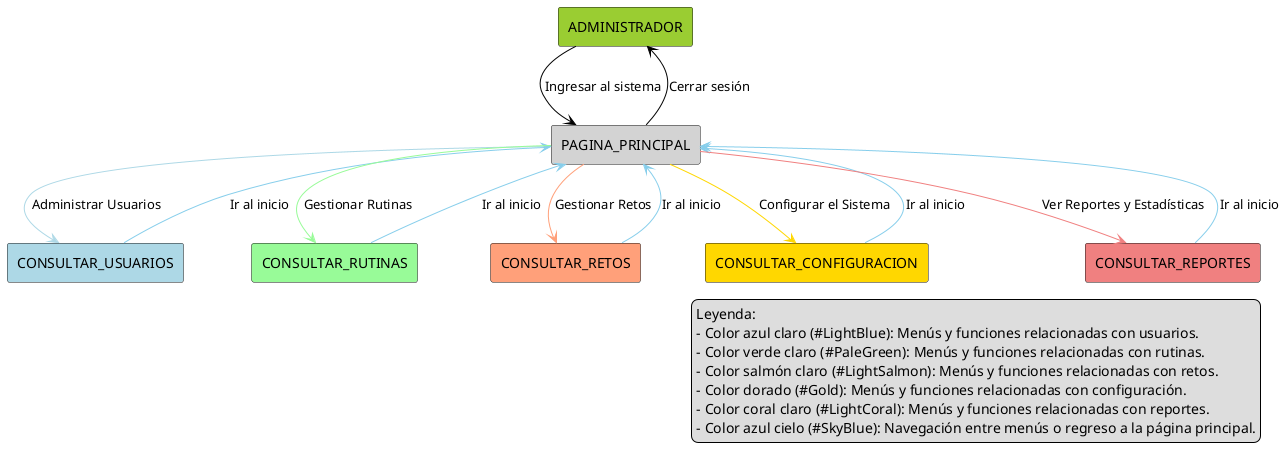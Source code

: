 @startuml
!define RECTANGLE(x) rectangle x

' Colores para categorías
!define COLOR_USUARIOS #LightBlue
!define COLOR_RUTINAS #PaleGreen
!define COLOR_RETOS #LightSalmon
!define COLOR_CONFIGURACION #Gold
!define COLOR_REPORTES #LightCoral
!define COLOR_NAVEGACION #SkyBlue

' Definición de actores y elementos principales
RECTANGLE(ADMINISTRADOR) #YellowGreen
RECTANGLE(PAGINA_PRINCIPAL) #LightGray

' Menús principales
RECTANGLE(CONSULTAR_USUARIOS) #LightBlue
RECTANGLE(CONSULTAR_RUTINAS) #PaleGreen
RECTANGLE(CONSULTAR_RETOS) #LightSalmon
RECTANGLE(CONSULTAR_CONFIGURACION) #Gold
RECTANGLE(CONSULTAR_REPORTES) #LightCoral

' Relaciones principales
ADMINISTRADOR -[#Black]-> PAGINA_PRINCIPAL : Ingresar al sistema
PAGINA_PRINCIPAL -[#Black]-> ADMINISTRADOR : Cerrar sesión

' Conexiones entre menús principales
PAGINA_PRINCIPAL -[#LightBlue]-> CONSULTAR_USUARIOS : Administrar Usuarios
CONSULTAR_USUARIOS -[#SkyBlue]-> PAGINA_PRINCIPAL : Ir al inicio

PAGINA_PRINCIPAL -[#PaleGreen]-> CONSULTAR_RUTINAS : Gestionar Rutinas
CONSULTAR_RUTINAS -[#SkyBlue]-> PAGINA_PRINCIPAL : Ir al inicio

PAGINA_PRINCIPAL -[#LightSalmon]-> CONSULTAR_RETOS : Gestionar Retos
CONSULTAR_RETOS -[#SkyBlue]-> PAGINA_PRINCIPAL : Ir al inicio

PAGINA_PRINCIPAL -[#Gold]-> CONSULTAR_CONFIGURACION : Configurar el Sistema
CONSULTAR_CONFIGURACION -[#SkyBlue]-> PAGINA_PRINCIPAL : Ir al inicio

PAGINA_PRINCIPAL -[#LightCoral]-> CONSULTAR_REPORTES : Ver Reportes y Estadísticas
CONSULTAR_REPORTES -[#SkyBlue]-> PAGINA_PRINCIPAL : Ir al inicio


' Leyenda
legend right
  Leyenda:
  - Color azul claro (COLOR_USUARIOS): Menús y funciones relacionadas con usuarios.
  - Color verde claro (COLOR_RUTINAS): Menús y funciones relacionadas con rutinas.
  - Color salmón claro (COLOR_RETOS): Menús y funciones relacionadas con retos.
  - Color dorado (COLOR_CONFIGURACION): Menús y funciones relacionadas con configuración.
  - Color coral claro (COLOR_REPORTES): Menús y funciones relacionadas con reportes.
  - Color azul cielo (COLOR_NAVEGACION): Navegación entre menús o regreso a la página principal.
end legend

@enduml
